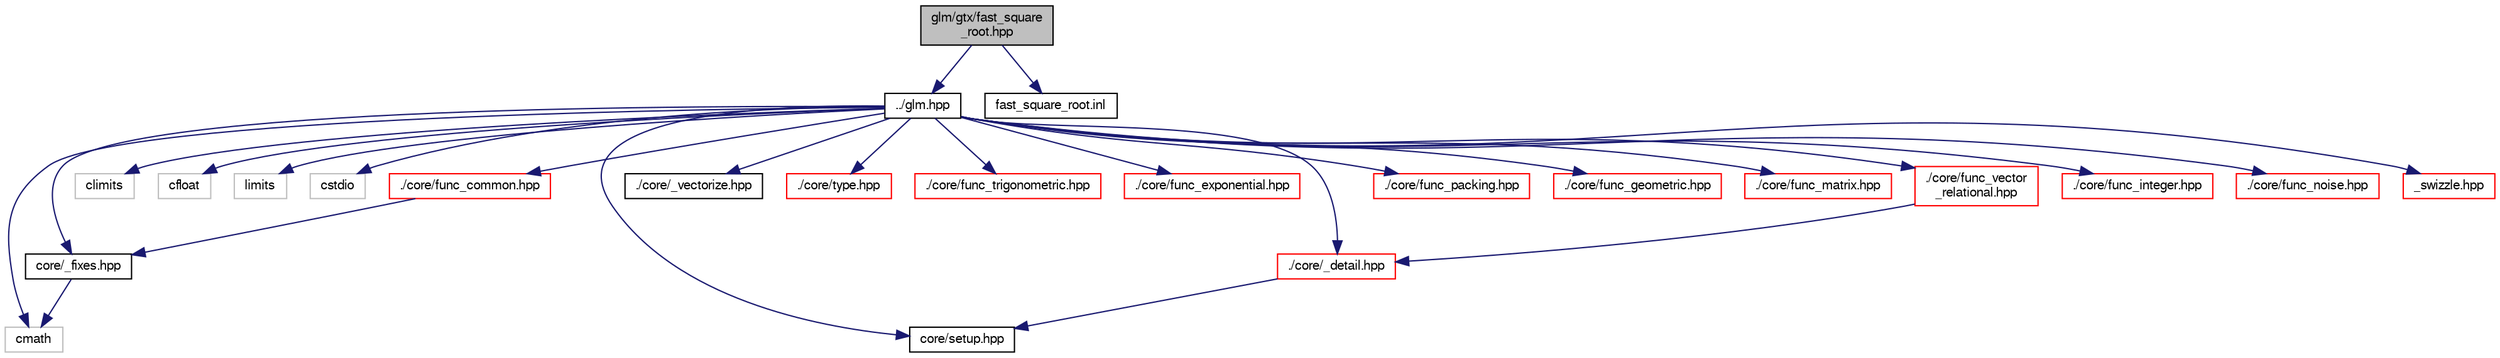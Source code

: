 digraph "glm/gtx/fast_square_root.hpp"
{
  edge [fontname="FreeSans",fontsize="10",labelfontname="FreeSans",labelfontsize="10"];
  node [fontname="FreeSans",fontsize="10",shape=record];
  Node1 [label="glm/gtx/fast_square\l_root.hpp",height=0.2,width=0.4,color="black", fillcolor="grey75", style="filled" fontcolor="black"];
  Node1 -> Node2 [color="midnightblue",fontsize="10",style="solid",fontname="FreeSans"];
  Node2 [label="../glm.hpp",height=0.2,width=0.4,color="black", fillcolor="white", style="filled",URL="$da/d21/glm_8hpp.html"];
  Node2 -> Node3 [color="midnightblue",fontsize="10",style="solid",fontname="FreeSans"];
  Node3 [label="core/_fixes.hpp",height=0.2,width=0.4,color="black", fillcolor="white", style="filled",URL="$d7/d3e/__fixes_8hpp.html"];
  Node3 -> Node4 [color="midnightblue",fontsize="10",style="solid",fontname="FreeSans"];
  Node4 [label="cmath",height=0.2,width=0.4,color="grey75", fillcolor="white", style="filled"];
  Node2 -> Node4 [color="midnightblue",fontsize="10",style="solid",fontname="FreeSans"];
  Node2 -> Node5 [color="midnightblue",fontsize="10",style="solid",fontname="FreeSans"];
  Node5 [label="climits",height=0.2,width=0.4,color="grey75", fillcolor="white", style="filled"];
  Node2 -> Node6 [color="midnightblue",fontsize="10",style="solid",fontname="FreeSans"];
  Node6 [label="cfloat",height=0.2,width=0.4,color="grey75", fillcolor="white", style="filled"];
  Node2 -> Node7 [color="midnightblue",fontsize="10",style="solid",fontname="FreeSans"];
  Node7 [label="limits",height=0.2,width=0.4,color="grey75", fillcolor="white", style="filled"];
  Node2 -> Node8 [color="midnightblue",fontsize="10",style="solid",fontname="FreeSans"];
  Node8 [label="cstdio",height=0.2,width=0.4,color="grey75", fillcolor="white", style="filled"];
  Node2 -> Node9 [color="midnightblue",fontsize="10",style="solid",fontname="FreeSans"];
  Node9 [label="core/setup.hpp",height=0.2,width=0.4,color="black", fillcolor="white", style="filled",URL="$d2/d6a/setup_8hpp.html"];
  Node2 -> Node10 [color="midnightblue",fontsize="10",style="solid",fontname="FreeSans"];
  Node10 [label="./core/_detail.hpp",height=0.2,width=0.4,color="red", fillcolor="white", style="filled",URL="$de/d9a/__detail_8hpp.html"];
  Node10 -> Node9 [color="midnightblue",fontsize="10",style="solid",fontname="FreeSans"];
  Node2 -> Node11 [color="midnightblue",fontsize="10",style="solid",fontname="FreeSans"];
  Node11 [label="./core/_vectorize.hpp",height=0.2,width=0.4,color="black", fillcolor="white", style="filled",URL="$da/d9e/__vectorize_8hpp.html"];
  Node2 -> Node12 [color="midnightblue",fontsize="10",style="solid",fontname="FreeSans"];
  Node12 [label="./core/type.hpp",height=0.2,width=0.4,color="red", fillcolor="white", style="filled",URL="$da/d72/type_8hpp.html"];
  Node2 -> Node13 [color="midnightblue",fontsize="10",style="solid",fontname="FreeSans"];
  Node13 [label="./core/func_trigonometric.hpp",height=0.2,width=0.4,color="red", fillcolor="white", style="filled",URL="$da/d21/func__trigonometric_8hpp.html"];
  Node2 -> Node14 [color="midnightblue",fontsize="10",style="solid",fontname="FreeSans"];
  Node14 [label="./core/func_exponential.hpp",height=0.2,width=0.4,color="red", fillcolor="white", style="filled",URL="$d2/ddb/func__exponential_8hpp.html"];
  Node2 -> Node15 [color="midnightblue",fontsize="10",style="solid",fontname="FreeSans"];
  Node15 [label="./core/func_common.hpp",height=0.2,width=0.4,color="red", fillcolor="white", style="filled",URL="$da/d88/func__common_8hpp.html"];
  Node15 -> Node3 [color="midnightblue",fontsize="10",style="solid",fontname="FreeSans"];
  Node2 -> Node16 [color="midnightblue",fontsize="10",style="solid",fontname="FreeSans"];
  Node16 [label="./core/func_packing.hpp",height=0.2,width=0.4,color="red", fillcolor="white", style="filled",URL="$d1/d96/func__packing_8hpp.html"];
  Node2 -> Node17 [color="midnightblue",fontsize="10",style="solid",fontname="FreeSans"];
  Node17 [label="./core/func_geometric.hpp",height=0.2,width=0.4,color="red", fillcolor="white", style="filled",URL="$d3/dad/func__geometric_8hpp.html"];
  Node2 -> Node18 [color="midnightblue",fontsize="10",style="solid",fontname="FreeSans"];
  Node18 [label="./core/func_matrix.hpp",height=0.2,width=0.4,color="red", fillcolor="white", style="filled",URL="$db/d1a/func__matrix_8hpp.html"];
  Node2 -> Node19 [color="midnightblue",fontsize="10",style="solid",fontname="FreeSans"];
  Node19 [label="./core/func_vector\l_relational.hpp",height=0.2,width=0.4,color="red", fillcolor="white", style="filled",URL="$d7/d8c/func__vector__relational_8hpp.html"];
  Node19 -> Node10 [color="midnightblue",fontsize="10",style="solid",fontname="FreeSans"];
  Node2 -> Node20 [color="midnightblue",fontsize="10",style="solid",fontname="FreeSans"];
  Node20 [label="./core/func_integer.hpp",height=0.2,width=0.4,color="red", fillcolor="white", style="filled",URL="$d6/df0/func__integer_8hpp.html"];
  Node2 -> Node21 [color="midnightblue",fontsize="10",style="solid",fontname="FreeSans"];
  Node21 [label="./core/func_noise.hpp",height=0.2,width=0.4,color="red", fillcolor="white", style="filled",URL="$d2/d1e/func__noise_8hpp.html"];
  Node2 -> Node22 [color="midnightblue",fontsize="10",style="solid",fontname="FreeSans"];
  Node22 [label="_swizzle.hpp",height=0.2,width=0.4,color="red", fillcolor="white", style="filled",URL="$d6/dab/__swizzle_8hpp.html"];
  Node1 -> Node23 [color="midnightblue",fontsize="10",style="solid",fontname="FreeSans"];
  Node23 [label="fast_square_root.inl",height=0.2,width=0.4,color="black", fillcolor="white", style="filled",URL="$db/ddb/fast__square__root_8inl.html"];
}
